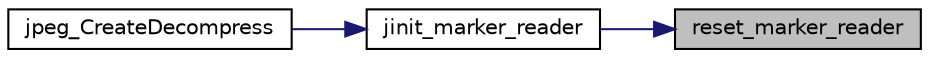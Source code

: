 digraph "reset_marker_reader"
{
 // LATEX_PDF_SIZE
  bgcolor="transparent";
  edge [fontname="Helvetica",fontsize="10",labelfontname="Helvetica",labelfontsize="10"];
  node [fontname="Helvetica",fontsize="10",shape=record];
  rankdir="RL";
  Node142 [label="reset_marker_reader",height=0.2,width=0.4,color="black", fillcolor="grey75", style="filled", fontcolor="black",tooltip=" "];
  Node142 -> Node143 [dir="back",color="midnightblue",fontsize="10",style="solid"];
  Node143 [label="jinit_marker_reader",height=0.2,width=0.4,color="black",URL="$jdmarker_8c.html#a8fa54cb03525a09cd2a6121496895072",tooltip=" "];
  Node143 -> Node144 [dir="back",color="midnightblue",fontsize="10",style="solid"];
  Node144 [label="jpeg_CreateDecompress",height=0.2,width=0.4,color="black",URL="$jdapimin_8c.html#a02b5c7eb58970a07cae85ffdcda9085d",tooltip=" "];
}

